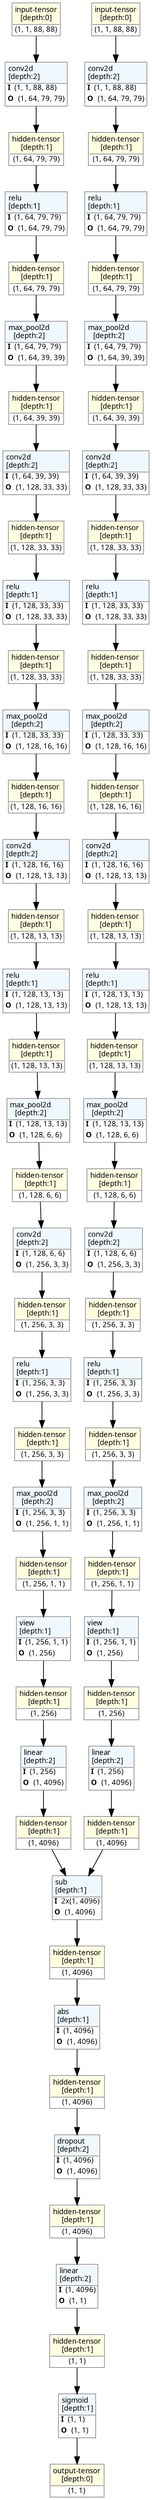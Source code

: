 strict digraph SiameseNets {
	graph [ordering=in rankdir=TB size="40.5,40.5"]
	node [align=left color="#909090" fillcolor="#ffffff90" fontname="Linux libertine" fontsize=10 height=0.2 margin=0 ranksep=0.1 shape=plaintext style=filled]
	edge [fontsize=10]
	0 [label=<
                    <TABLE BORDER="1" CELLBORDER="0"
                    CELLSPACING="0" CELLPADDING="2">
                        <TR>
                            <TD BGCOLOR="lightyellow" ALIGN="LEFT"
                            BORDER="1" SIDES="B"
                            >input-tensor<BR ALIGN="LEFT"/>[depth:0]</TD>
                        </TR>
                        <TR>
                            <TD>(1, 1, 88, 88)</TD>
                        </TR>
                        
                    </TABLE>>]
	1 [label=<
                    <TABLE BORDER="1" CELLBORDER="0"
                    CELLSPACING="0" CELLPADDING="2">
                        <TR>
                            <TD BGCOLOR="lightyellow" ALIGN="LEFT"
                            BORDER="1" SIDES="B"
                            >input-tensor<BR ALIGN="LEFT"/>[depth:0]</TD>
                        </TR>
                        <TR>
                            <TD>(1, 1, 88, 88)</TD>
                        </TR>
                        
                    </TABLE>>]
	2 [label=<
                    <TABLE BORDER="1" CELLBORDER="0"
                    CELLSPACING="0" CELLPADDING="2">
                        <TR>
                            <TD BGCOLOR="aliceblue" ALIGN="LEFT"
                            BORDER="1" SIDES="B"
                            >conv2d<BR ALIGN="LEFT"/>[depth:2]</TD>
                        </TR>
                        <TR>
                            <TD ALIGN="LEFT"><B>I</B> (1, 1, 88, 88)</TD>
                        </TR>
                        <TR>
                            <TD ALIGN="LEFT"><B>O</B> (1, 64, 79, 79)</TD>
                        </TR>
                        
                    </TABLE>>]
	3 [label=<
                    <TABLE BORDER="1" CELLBORDER="0"
                    CELLSPACING="0" CELLPADDING="2">
                        <TR>
                            <TD BGCOLOR="lightyellow" ALIGN="LEFT"
                            BORDER="1" SIDES="B"
                            >hidden-tensor<BR ALIGN="LEFT"/>[depth:1]</TD>
                        </TR>
                        <TR>
                            <TD>(1, 64, 79, 79)</TD>
                        </TR>
                        
                    </TABLE>>]
	4 [label=<
                    <TABLE BORDER="1" CELLBORDER="0"
                    CELLSPACING="0" CELLPADDING="2">
                        <TR>
                            <TD BGCOLOR="aliceblue" ALIGN="LEFT"
                            BORDER="1" SIDES="B"
                            >relu<BR ALIGN="LEFT"/>[depth:1]</TD>
                        </TR>
                        <TR>
                            <TD ALIGN="LEFT"><B>I</B> (1, 64, 79, 79)</TD>
                        </TR>
                        <TR>
                            <TD ALIGN="LEFT"><B>O</B> (1, 64, 79, 79)</TD>
                        </TR>
                        
                    </TABLE>>]
	5 [label=<
                    <TABLE BORDER="1" CELLBORDER="0"
                    CELLSPACING="0" CELLPADDING="2">
                        <TR>
                            <TD BGCOLOR="lightyellow" ALIGN="LEFT"
                            BORDER="1" SIDES="B"
                            >hidden-tensor<BR ALIGN="LEFT"/>[depth:1]</TD>
                        </TR>
                        <TR>
                            <TD>(1, 64, 79, 79)</TD>
                        </TR>
                        
                    </TABLE>>]
	6 [label=<
                    <TABLE BORDER="1" CELLBORDER="0"
                    CELLSPACING="0" CELLPADDING="2">
                        <TR>
                            <TD BGCOLOR="aliceblue" ALIGN="LEFT"
                            BORDER="1" SIDES="B"
                            >max_pool2d<BR ALIGN="LEFT"/>[depth:2]</TD>
                        </TR>
                        <TR>
                            <TD ALIGN="LEFT"><B>I</B> (1, 64, 79, 79)</TD>
                        </TR>
                        <TR>
                            <TD ALIGN="LEFT"><B>O</B> (1, 64, 39, 39)</TD>
                        </TR>
                        
                    </TABLE>>]
	7 [label=<
                    <TABLE BORDER="1" CELLBORDER="0"
                    CELLSPACING="0" CELLPADDING="2">
                        <TR>
                            <TD BGCOLOR="lightyellow" ALIGN="LEFT"
                            BORDER="1" SIDES="B"
                            >hidden-tensor<BR ALIGN="LEFT"/>[depth:1]</TD>
                        </TR>
                        <TR>
                            <TD>(1, 64, 39, 39)</TD>
                        </TR>
                        
                    </TABLE>>]
	8 [label=<
                    <TABLE BORDER="1" CELLBORDER="0"
                    CELLSPACING="0" CELLPADDING="2">
                        <TR>
                            <TD BGCOLOR="aliceblue" ALIGN="LEFT"
                            BORDER="1" SIDES="B"
                            >conv2d<BR ALIGN="LEFT"/>[depth:2]</TD>
                        </TR>
                        <TR>
                            <TD ALIGN="LEFT"><B>I</B> (1, 64, 39, 39)</TD>
                        </TR>
                        <TR>
                            <TD ALIGN="LEFT"><B>O</B> (1, 128, 33, 33)</TD>
                        </TR>
                        
                    </TABLE>>]
	9 [label=<
                    <TABLE BORDER="1" CELLBORDER="0"
                    CELLSPACING="0" CELLPADDING="2">
                        <TR>
                            <TD BGCOLOR="lightyellow" ALIGN="LEFT"
                            BORDER="1" SIDES="B"
                            >hidden-tensor<BR ALIGN="LEFT"/>[depth:1]</TD>
                        </TR>
                        <TR>
                            <TD>(1, 128, 33, 33)</TD>
                        </TR>
                        
                    </TABLE>>]
	10 [label=<
                    <TABLE BORDER="1" CELLBORDER="0"
                    CELLSPACING="0" CELLPADDING="2">
                        <TR>
                            <TD BGCOLOR="aliceblue" ALIGN="LEFT"
                            BORDER="1" SIDES="B"
                            >relu<BR ALIGN="LEFT"/>[depth:1]</TD>
                        </TR>
                        <TR>
                            <TD ALIGN="LEFT"><B>I</B> (1, 128, 33, 33)</TD>
                        </TR>
                        <TR>
                            <TD ALIGN="LEFT"><B>O</B> (1, 128, 33, 33)</TD>
                        </TR>
                        
                    </TABLE>>]
	11 [label=<
                    <TABLE BORDER="1" CELLBORDER="0"
                    CELLSPACING="0" CELLPADDING="2">
                        <TR>
                            <TD BGCOLOR="lightyellow" ALIGN="LEFT"
                            BORDER="1" SIDES="B"
                            >hidden-tensor<BR ALIGN="LEFT"/>[depth:1]</TD>
                        </TR>
                        <TR>
                            <TD>(1, 128, 33, 33)</TD>
                        </TR>
                        
                    </TABLE>>]
	12 [label=<
                    <TABLE BORDER="1" CELLBORDER="0"
                    CELLSPACING="0" CELLPADDING="2">
                        <TR>
                            <TD BGCOLOR="aliceblue" ALIGN="LEFT"
                            BORDER="1" SIDES="B"
                            >max_pool2d<BR ALIGN="LEFT"/>[depth:2]</TD>
                        </TR>
                        <TR>
                            <TD ALIGN="LEFT"><B>I</B> (1, 128, 33, 33)</TD>
                        </TR>
                        <TR>
                            <TD ALIGN="LEFT"><B>O</B> (1, 128, 16, 16)</TD>
                        </TR>
                        
                    </TABLE>>]
	13 [label=<
                    <TABLE BORDER="1" CELLBORDER="0"
                    CELLSPACING="0" CELLPADDING="2">
                        <TR>
                            <TD BGCOLOR="lightyellow" ALIGN="LEFT"
                            BORDER="1" SIDES="B"
                            >hidden-tensor<BR ALIGN="LEFT"/>[depth:1]</TD>
                        </TR>
                        <TR>
                            <TD>(1, 128, 16, 16)</TD>
                        </TR>
                        
                    </TABLE>>]
	14 [label=<
                    <TABLE BORDER="1" CELLBORDER="0"
                    CELLSPACING="0" CELLPADDING="2">
                        <TR>
                            <TD BGCOLOR="aliceblue" ALIGN="LEFT"
                            BORDER="1" SIDES="B"
                            >conv2d<BR ALIGN="LEFT"/>[depth:2]</TD>
                        </TR>
                        <TR>
                            <TD ALIGN="LEFT"><B>I</B> (1, 128, 16, 16)</TD>
                        </TR>
                        <TR>
                            <TD ALIGN="LEFT"><B>O</B> (1, 128, 13, 13)</TD>
                        </TR>
                        
                    </TABLE>>]
	15 [label=<
                    <TABLE BORDER="1" CELLBORDER="0"
                    CELLSPACING="0" CELLPADDING="2">
                        <TR>
                            <TD BGCOLOR="lightyellow" ALIGN="LEFT"
                            BORDER="1" SIDES="B"
                            >hidden-tensor<BR ALIGN="LEFT"/>[depth:1]</TD>
                        </TR>
                        <TR>
                            <TD>(1, 128, 13, 13)</TD>
                        </TR>
                        
                    </TABLE>>]
	16 [label=<
                    <TABLE BORDER="1" CELLBORDER="0"
                    CELLSPACING="0" CELLPADDING="2">
                        <TR>
                            <TD BGCOLOR="aliceblue" ALIGN="LEFT"
                            BORDER="1" SIDES="B"
                            >relu<BR ALIGN="LEFT"/>[depth:1]</TD>
                        </TR>
                        <TR>
                            <TD ALIGN="LEFT"><B>I</B> (1, 128, 13, 13)</TD>
                        </TR>
                        <TR>
                            <TD ALIGN="LEFT"><B>O</B> (1, 128, 13, 13)</TD>
                        </TR>
                        
                    </TABLE>>]
	17 [label=<
                    <TABLE BORDER="1" CELLBORDER="0"
                    CELLSPACING="0" CELLPADDING="2">
                        <TR>
                            <TD BGCOLOR="lightyellow" ALIGN="LEFT"
                            BORDER="1" SIDES="B"
                            >hidden-tensor<BR ALIGN="LEFT"/>[depth:1]</TD>
                        </TR>
                        <TR>
                            <TD>(1, 128, 13, 13)</TD>
                        </TR>
                        
                    </TABLE>>]
	18 [label=<
                    <TABLE BORDER="1" CELLBORDER="0"
                    CELLSPACING="0" CELLPADDING="2">
                        <TR>
                            <TD BGCOLOR="aliceblue" ALIGN="LEFT"
                            BORDER="1" SIDES="B"
                            >max_pool2d<BR ALIGN="LEFT"/>[depth:2]</TD>
                        </TR>
                        <TR>
                            <TD ALIGN="LEFT"><B>I</B> (1, 128, 13, 13)</TD>
                        </TR>
                        <TR>
                            <TD ALIGN="LEFT"><B>O</B> (1, 128, 6, 6)</TD>
                        </TR>
                        
                    </TABLE>>]
	19 [label=<
                    <TABLE BORDER="1" CELLBORDER="0"
                    CELLSPACING="0" CELLPADDING="2">
                        <TR>
                            <TD BGCOLOR="lightyellow" ALIGN="LEFT"
                            BORDER="1" SIDES="B"
                            >hidden-tensor<BR ALIGN="LEFT"/>[depth:1]</TD>
                        </TR>
                        <TR>
                            <TD>(1, 128, 6, 6)</TD>
                        </TR>
                        
                    </TABLE>>]
	20 [label=<
                    <TABLE BORDER="1" CELLBORDER="0"
                    CELLSPACING="0" CELLPADDING="2">
                        <TR>
                            <TD BGCOLOR="aliceblue" ALIGN="LEFT"
                            BORDER="1" SIDES="B"
                            >conv2d<BR ALIGN="LEFT"/>[depth:2]</TD>
                        </TR>
                        <TR>
                            <TD ALIGN="LEFT"><B>I</B> (1, 128, 6, 6)</TD>
                        </TR>
                        <TR>
                            <TD ALIGN="LEFT"><B>O</B> (1, 256, 3, 3)</TD>
                        </TR>
                        
                    </TABLE>>]
	21 [label=<
                    <TABLE BORDER="1" CELLBORDER="0"
                    CELLSPACING="0" CELLPADDING="2">
                        <TR>
                            <TD BGCOLOR="lightyellow" ALIGN="LEFT"
                            BORDER="1" SIDES="B"
                            >hidden-tensor<BR ALIGN="LEFT"/>[depth:1]</TD>
                        </TR>
                        <TR>
                            <TD>(1, 256, 3, 3)</TD>
                        </TR>
                        
                    </TABLE>>]
	22 [label=<
                    <TABLE BORDER="1" CELLBORDER="0"
                    CELLSPACING="0" CELLPADDING="2">
                        <TR>
                            <TD BGCOLOR="aliceblue" ALIGN="LEFT"
                            BORDER="1" SIDES="B"
                            >relu<BR ALIGN="LEFT"/>[depth:1]</TD>
                        </TR>
                        <TR>
                            <TD ALIGN="LEFT"><B>I</B> (1, 256, 3, 3)</TD>
                        </TR>
                        <TR>
                            <TD ALIGN="LEFT"><B>O</B> (1, 256, 3, 3)</TD>
                        </TR>
                        
                    </TABLE>>]
	23 [label=<
                    <TABLE BORDER="1" CELLBORDER="0"
                    CELLSPACING="0" CELLPADDING="2">
                        <TR>
                            <TD BGCOLOR="lightyellow" ALIGN="LEFT"
                            BORDER="1" SIDES="B"
                            >hidden-tensor<BR ALIGN="LEFT"/>[depth:1]</TD>
                        </TR>
                        <TR>
                            <TD>(1, 256, 3, 3)</TD>
                        </TR>
                        
                    </TABLE>>]
	24 [label=<
                    <TABLE BORDER="1" CELLBORDER="0"
                    CELLSPACING="0" CELLPADDING="2">
                        <TR>
                            <TD BGCOLOR="aliceblue" ALIGN="LEFT"
                            BORDER="1" SIDES="B"
                            >max_pool2d<BR ALIGN="LEFT"/>[depth:2]</TD>
                        </TR>
                        <TR>
                            <TD ALIGN="LEFT"><B>I</B> (1, 256, 3, 3)</TD>
                        </TR>
                        <TR>
                            <TD ALIGN="LEFT"><B>O</B> (1, 256, 1, 1)</TD>
                        </TR>
                        
                    </TABLE>>]
	25 [label=<
                    <TABLE BORDER="1" CELLBORDER="0"
                    CELLSPACING="0" CELLPADDING="2">
                        <TR>
                            <TD BGCOLOR="lightyellow" ALIGN="LEFT"
                            BORDER="1" SIDES="B"
                            >hidden-tensor<BR ALIGN="LEFT"/>[depth:1]</TD>
                        </TR>
                        <TR>
                            <TD>(1, 256, 1, 1)</TD>
                        </TR>
                        
                    </TABLE>>]
	26 [label=<
                    <TABLE BORDER="1" CELLBORDER="0"
                    CELLSPACING="0" CELLPADDING="2">
                        <TR>
                            <TD BGCOLOR="aliceblue" ALIGN="LEFT"
                            BORDER="1" SIDES="B"
                            >conv2d<BR ALIGN="LEFT"/>[depth:2]</TD>
                        </TR>
                        <TR>
                            <TD ALIGN="LEFT"><B>I</B> (1, 1, 88, 88)</TD>
                        </TR>
                        <TR>
                            <TD ALIGN="LEFT"><B>O</B> (1, 64, 79, 79)</TD>
                        </TR>
                        
                    </TABLE>>]
	27 [label=<
                    <TABLE BORDER="1" CELLBORDER="0"
                    CELLSPACING="0" CELLPADDING="2">
                        <TR>
                            <TD BGCOLOR="lightyellow" ALIGN="LEFT"
                            BORDER="1" SIDES="B"
                            >hidden-tensor<BR ALIGN="LEFT"/>[depth:1]</TD>
                        </TR>
                        <TR>
                            <TD>(1, 64, 79, 79)</TD>
                        </TR>
                        
                    </TABLE>>]
	28 [label=<
                    <TABLE BORDER="1" CELLBORDER="0"
                    CELLSPACING="0" CELLPADDING="2">
                        <TR>
                            <TD BGCOLOR="aliceblue" ALIGN="LEFT"
                            BORDER="1" SIDES="B"
                            >relu<BR ALIGN="LEFT"/>[depth:1]</TD>
                        </TR>
                        <TR>
                            <TD ALIGN="LEFT"><B>I</B> (1, 64, 79, 79)</TD>
                        </TR>
                        <TR>
                            <TD ALIGN="LEFT"><B>O</B> (1, 64, 79, 79)</TD>
                        </TR>
                        
                    </TABLE>>]
	29 [label=<
                    <TABLE BORDER="1" CELLBORDER="0"
                    CELLSPACING="0" CELLPADDING="2">
                        <TR>
                            <TD BGCOLOR="lightyellow" ALIGN="LEFT"
                            BORDER="1" SIDES="B"
                            >hidden-tensor<BR ALIGN="LEFT"/>[depth:1]</TD>
                        </TR>
                        <TR>
                            <TD>(1, 64, 79, 79)</TD>
                        </TR>
                        
                    </TABLE>>]
	30 [label=<
                    <TABLE BORDER="1" CELLBORDER="0"
                    CELLSPACING="0" CELLPADDING="2">
                        <TR>
                            <TD BGCOLOR="aliceblue" ALIGN="LEFT"
                            BORDER="1" SIDES="B"
                            >max_pool2d<BR ALIGN="LEFT"/>[depth:2]</TD>
                        </TR>
                        <TR>
                            <TD ALIGN="LEFT"><B>I</B> (1, 64, 79, 79)</TD>
                        </TR>
                        <TR>
                            <TD ALIGN="LEFT"><B>O</B> (1, 64, 39, 39)</TD>
                        </TR>
                        
                    </TABLE>>]
	31 [label=<
                    <TABLE BORDER="1" CELLBORDER="0"
                    CELLSPACING="0" CELLPADDING="2">
                        <TR>
                            <TD BGCOLOR="lightyellow" ALIGN="LEFT"
                            BORDER="1" SIDES="B"
                            >hidden-tensor<BR ALIGN="LEFT"/>[depth:1]</TD>
                        </TR>
                        <TR>
                            <TD>(1, 64, 39, 39)</TD>
                        </TR>
                        
                    </TABLE>>]
	32 [label=<
                    <TABLE BORDER="1" CELLBORDER="0"
                    CELLSPACING="0" CELLPADDING="2">
                        <TR>
                            <TD BGCOLOR="aliceblue" ALIGN="LEFT"
                            BORDER="1" SIDES="B"
                            >conv2d<BR ALIGN="LEFT"/>[depth:2]</TD>
                        </TR>
                        <TR>
                            <TD ALIGN="LEFT"><B>I</B> (1, 64, 39, 39)</TD>
                        </TR>
                        <TR>
                            <TD ALIGN="LEFT"><B>O</B> (1, 128, 33, 33)</TD>
                        </TR>
                        
                    </TABLE>>]
	33 [label=<
                    <TABLE BORDER="1" CELLBORDER="0"
                    CELLSPACING="0" CELLPADDING="2">
                        <TR>
                            <TD BGCOLOR="lightyellow" ALIGN="LEFT"
                            BORDER="1" SIDES="B"
                            >hidden-tensor<BR ALIGN="LEFT"/>[depth:1]</TD>
                        </TR>
                        <TR>
                            <TD>(1, 128, 33, 33)</TD>
                        </TR>
                        
                    </TABLE>>]
	34 [label=<
                    <TABLE BORDER="1" CELLBORDER="0"
                    CELLSPACING="0" CELLPADDING="2">
                        <TR>
                            <TD BGCOLOR="aliceblue" ALIGN="LEFT"
                            BORDER="1" SIDES="B"
                            >relu<BR ALIGN="LEFT"/>[depth:1]</TD>
                        </TR>
                        <TR>
                            <TD ALIGN="LEFT"><B>I</B> (1, 128, 33, 33)</TD>
                        </TR>
                        <TR>
                            <TD ALIGN="LEFT"><B>O</B> (1, 128, 33, 33)</TD>
                        </TR>
                        
                    </TABLE>>]
	35 [label=<
                    <TABLE BORDER="1" CELLBORDER="0"
                    CELLSPACING="0" CELLPADDING="2">
                        <TR>
                            <TD BGCOLOR="lightyellow" ALIGN="LEFT"
                            BORDER="1" SIDES="B"
                            >hidden-tensor<BR ALIGN="LEFT"/>[depth:1]</TD>
                        </TR>
                        <TR>
                            <TD>(1, 128, 33, 33)</TD>
                        </TR>
                        
                    </TABLE>>]
	36 [label=<
                    <TABLE BORDER="1" CELLBORDER="0"
                    CELLSPACING="0" CELLPADDING="2">
                        <TR>
                            <TD BGCOLOR="aliceblue" ALIGN="LEFT"
                            BORDER="1" SIDES="B"
                            >max_pool2d<BR ALIGN="LEFT"/>[depth:2]</TD>
                        </TR>
                        <TR>
                            <TD ALIGN="LEFT"><B>I</B> (1, 128, 33, 33)</TD>
                        </TR>
                        <TR>
                            <TD ALIGN="LEFT"><B>O</B> (1, 128, 16, 16)</TD>
                        </TR>
                        
                    </TABLE>>]
	37 [label=<
                    <TABLE BORDER="1" CELLBORDER="0"
                    CELLSPACING="0" CELLPADDING="2">
                        <TR>
                            <TD BGCOLOR="lightyellow" ALIGN="LEFT"
                            BORDER="1" SIDES="B"
                            >hidden-tensor<BR ALIGN="LEFT"/>[depth:1]</TD>
                        </TR>
                        <TR>
                            <TD>(1, 128, 16, 16)</TD>
                        </TR>
                        
                    </TABLE>>]
	38 [label=<
                    <TABLE BORDER="1" CELLBORDER="0"
                    CELLSPACING="0" CELLPADDING="2">
                        <TR>
                            <TD BGCOLOR="aliceblue" ALIGN="LEFT"
                            BORDER="1" SIDES="B"
                            >conv2d<BR ALIGN="LEFT"/>[depth:2]</TD>
                        </TR>
                        <TR>
                            <TD ALIGN="LEFT"><B>I</B> (1, 128, 16, 16)</TD>
                        </TR>
                        <TR>
                            <TD ALIGN="LEFT"><B>O</B> (1, 128, 13, 13)</TD>
                        </TR>
                        
                    </TABLE>>]
	39 [label=<
                    <TABLE BORDER="1" CELLBORDER="0"
                    CELLSPACING="0" CELLPADDING="2">
                        <TR>
                            <TD BGCOLOR="lightyellow" ALIGN="LEFT"
                            BORDER="1" SIDES="B"
                            >hidden-tensor<BR ALIGN="LEFT"/>[depth:1]</TD>
                        </TR>
                        <TR>
                            <TD>(1, 128, 13, 13)</TD>
                        </TR>
                        
                    </TABLE>>]
	40 [label=<
                    <TABLE BORDER="1" CELLBORDER="0"
                    CELLSPACING="0" CELLPADDING="2">
                        <TR>
                            <TD BGCOLOR="aliceblue" ALIGN="LEFT"
                            BORDER="1" SIDES="B"
                            >relu<BR ALIGN="LEFT"/>[depth:1]</TD>
                        </TR>
                        <TR>
                            <TD ALIGN="LEFT"><B>I</B> (1, 128, 13, 13)</TD>
                        </TR>
                        <TR>
                            <TD ALIGN="LEFT"><B>O</B> (1, 128, 13, 13)</TD>
                        </TR>
                        
                    </TABLE>>]
	41 [label=<
                    <TABLE BORDER="1" CELLBORDER="0"
                    CELLSPACING="0" CELLPADDING="2">
                        <TR>
                            <TD BGCOLOR="lightyellow" ALIGN="LEFT"
                            BORDER="1" SIDES="B"
                            >hidden-tensor<BR ALIGN="LEFT"/>[depth:1]</TD>
                        </TR>
                        <TR>
                            <TD>(1, 128, 13, 13)</TD>
                        </TR>
                        
                    </TABLE>>]
	42 [label=<
                    <TABLE BORDER="1" CELLBORDER="0"
                    CELLSPACING="0" CELLPADDING="2">
                        <TR>
                            <TD BGCOLOR="aliceblue" ALIGN="LEFT"
                            BORDER="1" SIDES="B"
                            >max_pool2d<BR ALIGN="LEFT"/>[depth:2]</TD>
                        </TR>
                        <TR>
                            <TD ALIGN="LEFT"><B>I</B> (1, 128, 13, 13)</TD>
                        </TR>
                        <TR>
                            <TD ALIGN="LEFT"><B>O</B> (1, 128, 6, 6)</TD>
                        </TR>
                        
                    </TABLE>>]
	43 [label=<
                    <TABLE BORDER="1" CELLBORDER="0"
                    CELLSPACING="0" CELLPADDING="2">
                        <TR>
                            <TD BGCOLOR="lightyellow" ALIGN="LEFT"
                            BORDER="1" SIDES="B"
                            >hidden-tensor<BR ALIGN="LEFT"/>[depth:1]</TD>
                        </TR>
                        <TR>
                            <TD>(1, 128, 6, 6)</TD>
                        </TR>
                        
                    </TABLE>>]
	44 [label=<
                    <TABLE BORDER="1" CELLBORDER="0"
                    CELLSPACING="0" CELLPADDING="2">
                        <TR>
                            <TD BGCOLOR="aliceblue" ALIGN="LEFT"
                            BORDER="1" SIDES="B"
                            >conv2d<BR ALIGN="LEFT"/>[depth:2]</TD>
                        </TR>
                        <TR>
                            <TD ALIGN="LEFT"><B>I</B> (1, 128, 6, 6)</TD>
                        </TR>
                        <TR>
                            <TD ALIGN="LEFT"><B>O</B> (1, 256, 3, 3)</TD>
                        </TR>
                        
                    </TABLE>>]
	45 [label=<
                    <TABLE BORDER="1" CELLBORDER="0"
                    CELLSPACING="0" CELLPADDING="2">
                        <TR>
                            <TD BGCOLOR="lightyellow" ALIGN="LEFT"
                            BORDER="1" SIDES="B"
                            >hidden-tensor<BR ALIGN="LEFT"/>[depth:1]</TD>
                        </TR>
                        <TR>
                            <TD>(1, 256, 3, 3)</TD>
                        </TR>
                        
                    </TABLE>>]
	46 [label=<
                    <TABLE BORDER="1" CELLBORDER="0"
                    CELLSPACING="0" CELLPADDING="2">
                        <TR>
                            <TD BGCOLOR="aliceblue" ALIGN="LEFT"
                            BORDER="1" SIDES="B"
                            >relu<BR ALIGN="LEFT"/>[depth:1]</TD>
                        </TR>
                        <TR>
                            <TD ALIGN="LEFT"><B>I</B> (1, 256, 3, 3)</TD>
                        </TR>
                        <TR>
                            <TD ALIGN="LEFT"><B>O</B> (1, 256, 3, 3)</TD>
                        </TR>
                        
                    </TABLE>>]
	47 [label=<
                    <TABLE BORDER="1" CELLBORDER="0"
                    CELLSPACING="0" CELLPADDING="2">
                        <TR>
                            <TD BGCOLOR="lightyellow" ALIGN="LEFT"
                            BORDER="1" SIDES="B"
                            >hidden-tensor<BR ALIGN="LEFT"/>[depth:1]</TD>
                        </TR>
                        <TR>
                            <TD>(1, 256, 3, 3)</TD>
                        </TR>
                        
                    </TABLE>>]
	48 [label=<
                    <TABLE BORDER="1" CELLBORDER="0"
                    CELLSPACING="0" CELLPADDING="2">
                        <TR>
                            <TD BGCOLOR="aliceblue" ALIGN="LEFT"
                            BORDER="1" SIDES="B"
                            >max_pool2d<BR ALIGN="LEFT"/>[depth:2]</TD>
                        </TR>
                        <TR>
                            <TD ALIGN="LEFT"><B>I</B> (1, 256, 3, 3)</TD>
                        </TR>
                        <TR>
                            <TD ALIGN="LEFT"><B>O</B> (1, 256, 1, 1)</TD>
                        </TR>
                        
                    </TABLE>>]
	49 [label=<
                    <TABLE BORDER="1" CELLBORDER="0"
                    CELLSPACING="0" CELLPADDING="2">
                        <TR>
                            <TD BGCOLOR="lightyellow" ALIGN="LEFT"
                            BORDER="1" SIDES="B"
                            >hidden-tensor<BR ALIGN="LEFT"/>[depth:1]</TD>
                        </TR>
                        <TR>
                            <TD>(1, 256, 1, 1)</TD>
                        </TR>
                        
                    </TABLE>>]
	50 [label=<
                    <TABLE BORDER="1" CELLBORDER="0"
                    CELLSPACING="0" CELLPADDING="2">
                        <TR>
                            <TD BGCOLOR="aliceblue" ALIGN="LEFT"
                            BORDER="1" SIDES="B"
                            >view<BR ALIGN="LEFT"/>[depth:1]</TD>
                        </TR>
                        <TR>
                            <TD ALIGN="LEFT"><B>I</B> (1, 256, 1, 1)</TD>
                        </TR>
                        <TR>
                            <TD ALIGN="LEFT"><B>O</B> (1, 256)</TD>
                        </TR>
                        
                    </TABLE>>]
	51 [label=<
                    <TABLE BORDER="1" CELLBORDER="0"
                    CELLSPACING="0" CELLPADDING="2">
                        <TR>
                            <TD BGCOLOR="lightyellow" ALIGN="LEFT"
                            BORDER="1" SIDES="B"
                            >hidden-tensor<BR ALIGN="LEFT"/>[depth:1]</TD>
                        </TR>
                        <TR>
                            <TD>(1, 256)</TD>
                        </TR>
                        
                    </TABLE>>]
	52 [label=<
                    <TABLE BORDER="1" CELLBORDER="0"
                    CELLSPACING="0" CELLPADDING="2">
                        <TR>
                            <TD BGCOLOR="aliceblue" ALIGN="LEFT"
                            BORDER="1" SIDES="B"
                            >view<BR ALIGN="LEFT"/>[depth:1]</TD>
                        </TR>
                        <TR>
                            <TD ALIGN="LEFT"><B>I</B> (1, 256, 1, 1)</TD>
                        </TR>
                        <TR>
                            <TD ALIGN="LEFT"><B>O</B> (1, 256)</TD>
                        </TR>
                        
                    </TABLE>>]
	53 [label=<
                    <TABLE BORDER="1" CELLBORDER="0"
                    CELLSPACING="0" CELLPADDING="2">
                        <TR>
                            <TD BGCOLOR="lightyellow" ALIGN="LEFT"
                            BORDER="1" SIDES="B"
                            >hidden-tensor<BR ALIGN="LEFT"/>[depth:1]</TD>
                        </TR>
                        <TR>
                            <TD>(1, 256)</TD>
                        </TR>
                        
                    </TABLE>>]
	54 [label=<
                    <TABLE BORDER="1" CELLBORDER="0"
                    CELLSPACING="0" CELLPADDING="2">
                        <TR>
                            <TD BGCOLOR="aliceblue" ALIGN="LEFT"
                            BORDER="1" SIDES="B"
                            >linear<BR ALIGN="LEFT"/>[depth:2]</TD>
                        </TR>
                        <TR>
                            <TD ALIGN="LEFT"><B>I</B> (1, 256)</TD>
                        </TR>
                        <TR>
                            <TD ALIGN="LEFT"><B>O</B> (1, 4096)</TD>
                        </TR>
                        
                    </TABLE>>]
	55 [label=<
                    <TABLE BORDER="1" CELLBORDER="0"
                    CELLSPACING="0" CELLPADDING="2">
                        <TR>
                            <TD BGCOLOR="lightyellow" ALIGN="LEFT"
                            BORDER="1" SIDES="B"
                            >hidden-tensor<BR ALIGN="LEFT"/>[depth:1]</TD>
                        </TR>
                        <TR>
                            <TD>(1, 4096)</TD>
                        </TR>
                        
                    </TABLE>>]
	56 [label=<
                    <TABLE BORDER="1" CELLBORDER="0"
                    CELLSPACING="0" CELLPADDING="2">
                        <TR>
                            <TD BGCOLOR="aliceblue" ALIGN="LEFT"
                            BORDER="1" SIDES="B"
                            >linear<BR ALIGN="LEFT"/>[depth:2]</TD>
                        </TR>
                        <TR>
                            <TD ALIGN="LEFT"><B>I</B> (1, 256)</TD>
                        </TR>
                        <TR>
                            <TD ALIGN="LEFT"><B>O</B> (1, 4096)</TD>
                        </TR>
                        
                    </TABLE>>]
	57 [label=<
                    <TABLE BORDER="1" CELLBORDER="0"
                    CELLSPACING="0" CELLPADDING="2">
                        <TR>
                            <TD BGCOLOR="lightyellow" ALIGN="LEFT"
                            BORDER="1" SIDES="B"
                            >hidden-tensor<BR ALIGN="LEFT"/>[depth:1]</TD>
                        </TR>
                        <TR>
                            <TD>(1, 4096)</TD>
                        </TR>
                        
                    </TABLE>>]
	58 [label=<
                    <TABLE BORDER="1" CELLBORDER="0"
                    CELLSPACING="0" CELLPADDING="2">
                        <TR>
                            <TD BGCOLOR="aliceblue" ALIGN="LEFT"
                            BORDER="1" SIDES="B"
                            >sub<BR ALIGN="LEFT"/>[depth:1]</TD>
                        </TR>
                        <TR>
                            <TD ALIGN="LEFT"><B>I</B> 2x(1, 4096)</TD>
                        </TR>
                        <TR>
                            <TD ALIGN="LEFT"><B>O</B> (1, 4096)</TD>
                        </TR>
                        
                    </TABLE>>]
	59 [label=<
                    <TABLE BORDER="1" CELLBORDER="0"
                    CELLSPACING="0" CELLPADDING="2">
                        <TR>
                            <TD BGCOLOR="lightyellow" ALIGN="LEFT"
                            BORDER="1" SIDES="B"
                            >hidden-tensor<BR ALIGN="LEFT"/>[depth:1]</TD>
                        </TR>
                        <TR>
                            <TD>(1, 4096)</TD>
                        </TR>
                        
                    </TABLE>>]
	60 [label=<
                    <TABLE BORDER="1" CELLBORDER="0"
                    CELLSPACING="0" CELLPADDING="2">
                        <TR>
                            <TD BGCOLOR="aliceblue" ALIGN="LEFT"
                            BORDER="1" SIDES="B"
                            >abs<BR ALIGN="LEFT"/>[depth:1]</TD>
                        </TR>
                        <TR>
                            <TD ALIGN="LEFT"><B>I</B> (1, 4096)</TD>
                        </TR>
                        <TR>
                            <TD ALIGN="LEFT"><B>O</B> (1, 4096)</TD>
                        </TR>
                        
                    </TABLE>>]
	61 [label=<
                    <TABLE BORDER="1" CELLBORDER="0"
                    CELLSPACING="0" CELLPADDING="2">
                        <TR>
                            <TD BGCOLOR="lightyellow" ALIGN="LEFT"
                            BORDER="1" SIDES="B"
                            >hidden-tensor<BR ALIGN="LEFT"/>[depth:1]</TD>
                        </TR>
                        <TR>
                            <TD>(1, 4096)</TD>
                        </TR>
                        
                    </TABLE>>]
	62 [label=<
                    <TABLE BORDER="1" CELLBORDER="0"
                    CELLSPACING="0" CELLPADDING="2">
                        <TR>
                            <TD BGCOLOR="aliceblue" ALIGN="LEFT"
                            BORDER="1" SIDES="B"
                            >dropout<BR ALIGN="LEFT"/>[depth:2]</TD>
                        </TR>
                        <TR>
                            <TD ALIGN="LEFT"><B>I</B> (1, 4096)</TD>
                        </TR>
                        <TR>
                            <TD ALIGN="LEFT"><B>O</B> (1, 4096)</TD>
                        </TR>
                        
                    </TABLE>>]
	63 [label=<
                    <TABLE BORDER="1" CELLBORDER="0"
                    CELLSPACING="0" CELLPADDING="2">
                        <TR>
                            <TD BGCOLOR="lightyellow" ALIGN="LEFT"
                            BORDER="1" SIDES="B"
                            >hidden-tensor<BR ALIGN="LEFT"/>[depth:1]</TD>
                        </TR>
                        <TR>
                            <TD>(1, 4096)</TD>
                        </TR>
                        
                    </TABLE>>]
	64 [label=<
                    <TABLE BORDER="1" CELLBORDER="0"
                    CELLSPACING="0" CELLPADDING="2">
                        <TR>
                            <TD BGCOLOR="aliceblue" ALIGN="LEFT"
                            BORDER="1" SIDES="B"
                            >linear<BR ALIGN="LEFT"/>[depth:2]</TD>
                        </TR>
                        <TR>
                            <TD ALIGN="LEFT"><B>I</B> (1, 4096)</TD>
                        </TR>
                        <TR>
                            <TD ALIGN="LEFT"><B>O</B> (1, 1)</TD>
                        </TR>
                        
                    </TABLE>>]
	65 [label=<
                    <TABLE BORDER="1" CELLBORDER="0"
                    CELLSPACING="0" CELLPADDING="2">
                        <TR>
                            <TD BGCOLOR="lightyellow" ALIGN="LEFT"
                            BORDER="1" SIDES="B"
                            >hidden-tensor<BR ALIGN="LEFT"/>[depth:1]</TD>
                        </TR>
                        <TR>
                            <TD>(1, 1)</TD>
                        </TR>
                        
                    </TABLE>>]
	66 [label=<
                    <TABLE BORDER="1" CELLBORDER="0"
                    CELLSPACING="0" CELLPADDING="2">
                        <TR>
                            <TD BGCOLOR="aliceblue" ALIGN="LEFT"
                            BORDER="1" SIDES="B"
                            >sigmoid<BR ALIGN="LEFT"/>[depth:1]</TD>
                        </TR>
                        <TR>
                            <TD ALIGN="LEFT"><B>I</B> (1, 1)</TD>
                        </TR>
                        <TR>
                            <TD ALIGN="LEFT"><B>O</B> (1, 1)</TD>
                        </TR>
                        
                    </TABLE>>]
	67 [label=<
                    <TABLE BORDER="1" CELLBORDER="0"
                    CELLSPACING="0" CELLPADDING="2">
                        <TR>
                            <TD BGCOLOR="lightyellow" ALIGN="LEFT"
                            BORDER="1" SIDES="B"
                            >output-tensor<BR ALIGN="LEFT"/>[depth:0]</TD>
                        </TR>
                        <TR>
                            <TD>(1, 1)</TD>
                        </TR>
                        
                    </TABLE>>]
	0 -> 2
	3 -> 4
	2 -> 3
	4 -> 5
	5 -> 6
	6 -> 7
	7 -> 8
	9 -> 10
	8 -> 9
	10 -> 11
	11 -> 12
	12 -> 13
	13 -> 14
	15 -> 16
	14 -> 15
	16 -> 17
	17 -> 18
	18 -> 19
	19 -> 20
	21 -> 22
	20 -> 21
	22 -> 23
	23 -> 24
	25 -> 50
	24 -> 25
	1 -> 26
	27 -> 28
	26 -> 27
	28 -> 29
	29 -> 30
	30 -> 31
	31 -> 32
	33 -> 34
	32 -> 33
	34 -> 35
	35 -> 36
	36 -> 37
	37 -> 38
	39 -> 40
	38 -> 39
	40 -> 41
	41 -> 42
	42 -> 43
	43 -> 44
	45 -> 46
	44 -> 45
	46 -> 47
	47 -> 48
	49 -> 52
	48 -> 49
	50 -> 51
	52 -> 53
	51 -> 54
	55 -> 58
	54 -> 55
	53 -> 56
	57 -> 58
	56 -> 57
	59 -> 60
	58 -> 59
	60 -> 61
	61 -> 62
	62 -> 63
	63 -> 64
	65 -> 66
	64 -> 65
	66 -> 67
}
